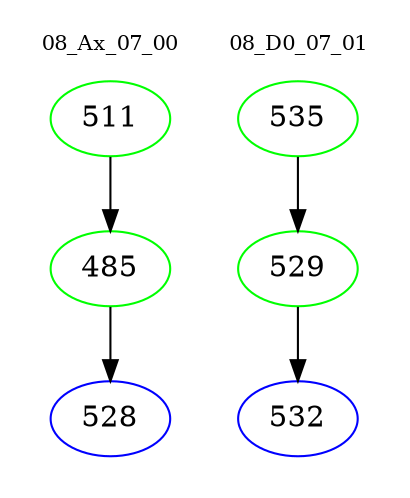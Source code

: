 digraph{
subgraph cluster_0 {
color = white
label = "08_Ax_07_00";
fontsize=10;
T0_511 [label="511", color="green"]
T0_511 -> T0_485 [color="black"]
T0_485 [label="485", color="green"]
T0_485 -> T0_528 [color="black"]
T0_528 [label="528", color="blue"]
}
subgraph cluster_1 {
color = white
label = "08_D0_07_01";
fontsize=10;
T1_535 [label="535", color="green"]
T1_535 -> T1_529 [color="black"]
T1_529 [label="529", color="green"]
T1_529 -> T1_532 [color="black"]
T1_532 [label="532", color="blue"]
}
}
